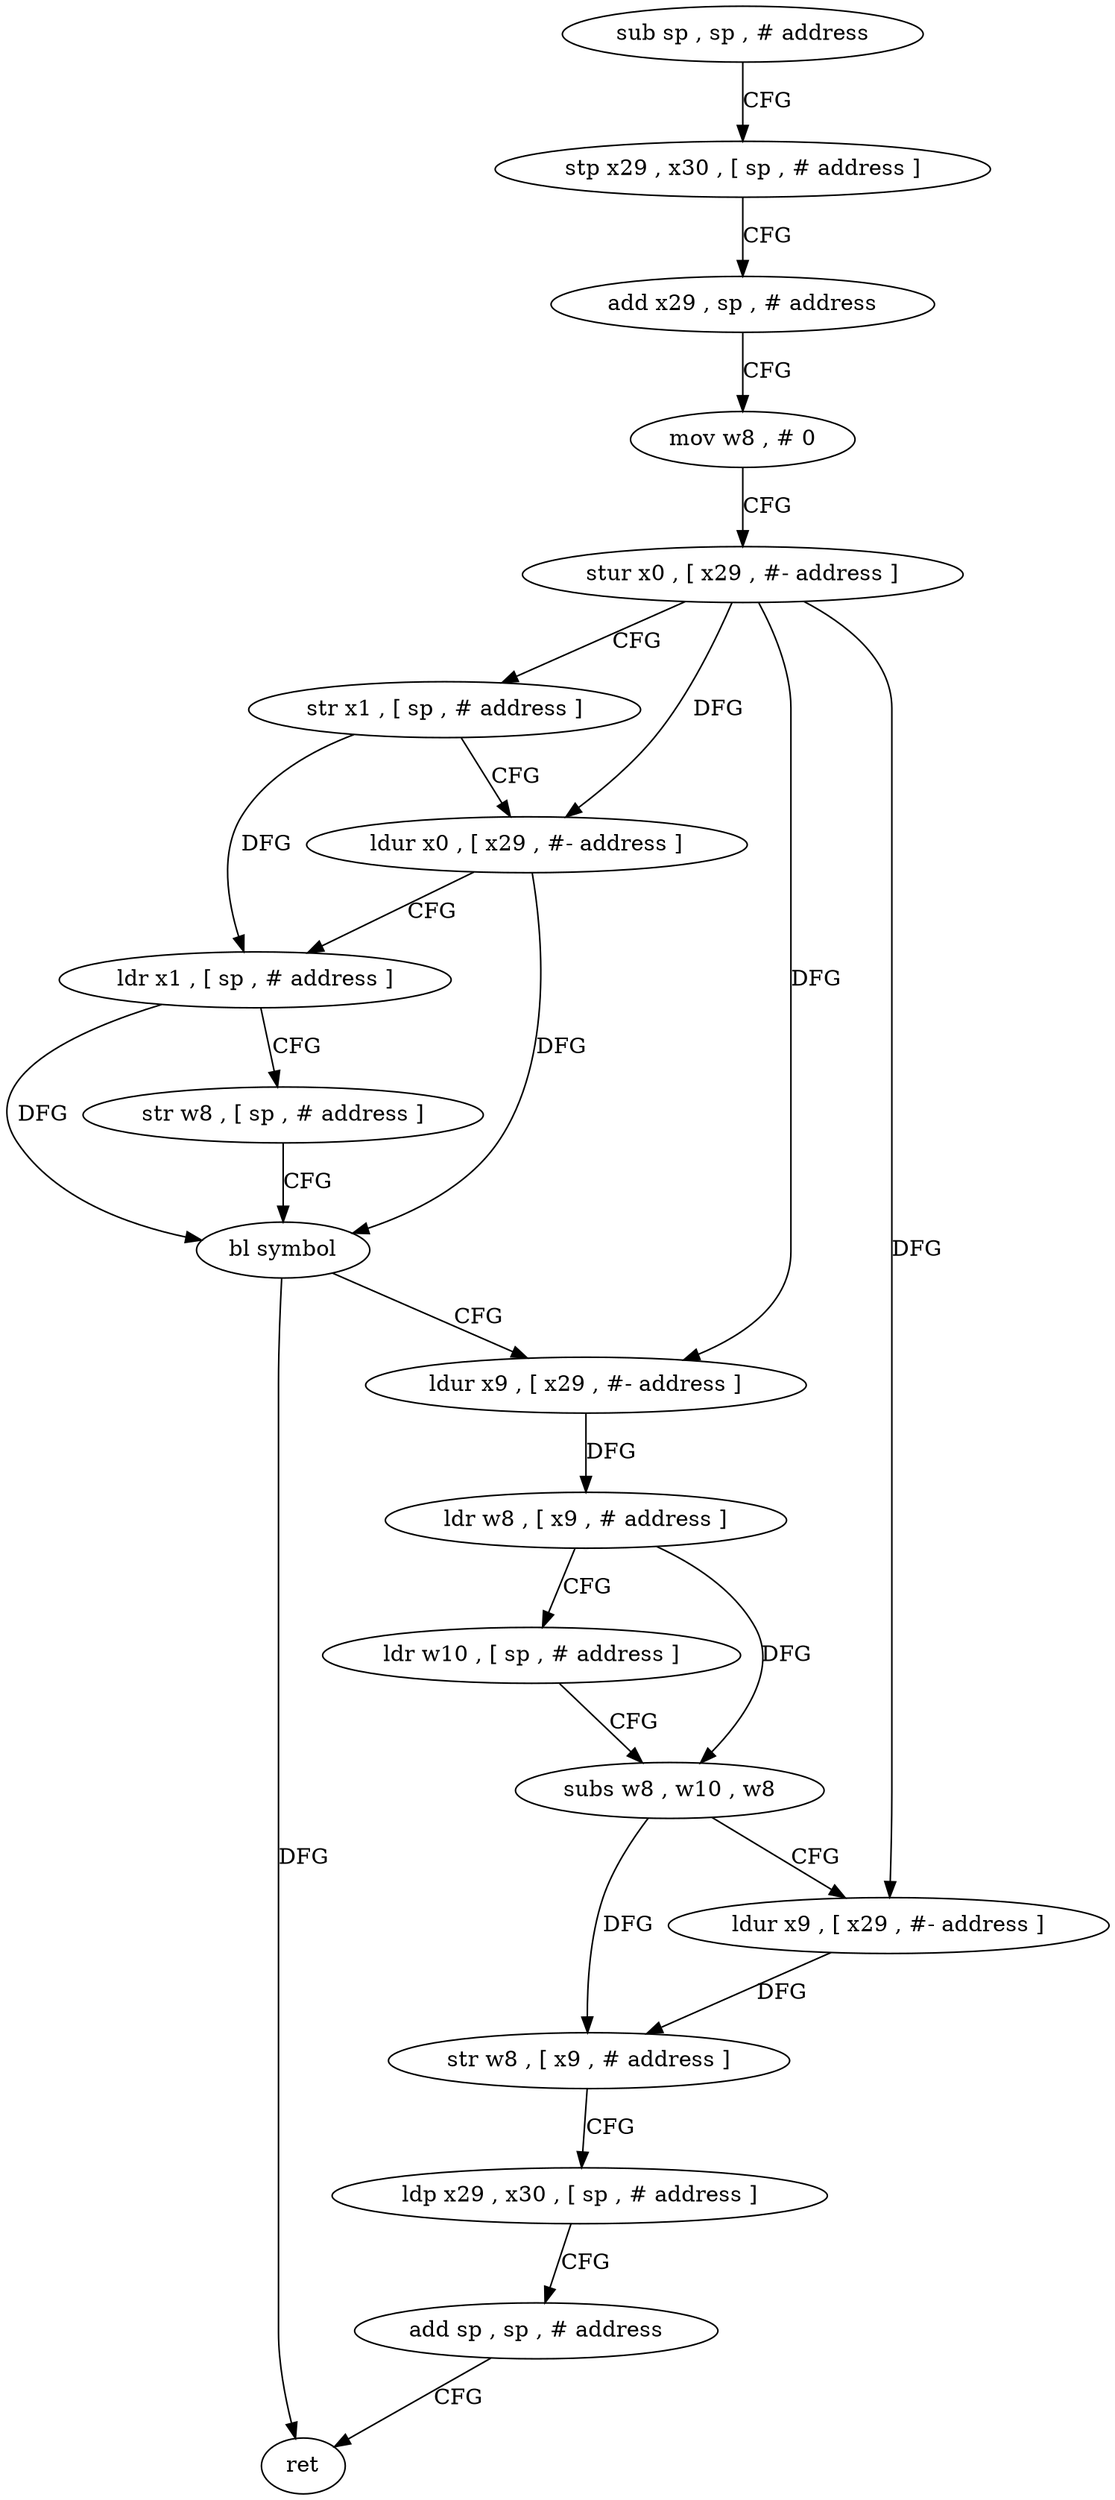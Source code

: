 digraph "func" {
"4249744" [label = "sub sp , sp , # address" ]
"4249748" [label = "stp x29 , x30 , [ sp , # address ]" ]
"4249752" [label = "add x29 , sp , # address" ]
"4249756" [label = "mov w8 , # 0" ]
"4249760" [label = "stur x0 , [ x29 , #- address ]" ]
"4249764" [label = "str x1 , [ sp , # address ]" ]
"4249768" [label = "ldur x0 , [ x29 , #- address ]" ]
"4249772" [label = "ldr x1 , [ sp , # address ]" ]
"4249776" [label = "str w8 , [ sp , # address ]" ]
"4249780" [label = "bl symbol" ]
"4249784" [label = "ldur x9 , [ x29 , #- address ]" ]
"4249788" [label = "ldr w8 , [ x9 , # address ]" ]
"4249792" [label = "ldr w10 , [ sp , # address ]" ]
"4249796" [label = "subs w8 , w10 , w8" ]
"4249800" [label = "ldur x9 , [ x29 , #- address ]" ]
"4249804" [label = "str w8 , [ x9 , # address ]" ]
"4249808" [label = "ldp x29 , x30 , [ sp , # address ]" ]
"4249812" [label = "add sp , sp , # address" ]
"4249816" [label = "ret" ]
"4249744" -> "4249748" [ label = "CFG" ]
"4249748" -> "4249752" [ label = "CFG" ]
"4249752" -> "4249756" [ label = "CFG" ]
"4249756" -> "4249760" [ label = "CFG" ]
"4249760" -> "4249764" [ label = "CFG" ]
"4249760" -> "4249768" [ label = "DFG" ]
"4249760" -> "4249784" [ label = "DFG" ]
"4249760" -> "4249800" [ label = "DFG" ]
"4249764" -> "4249768" [ label = "CFG" ]
"4249764" -> "4249772" [ label = "DFG" ]
"4249768" -> "4249772" [ label = "CFG" ]
"4249768" -> "4249780" [ label = "DFG" ]
"4249772" -> "4249776" [ label = "CFG" ]
"4249772" -> "4249780" [ label = "DFG" ]
"4249776" -> "4249780" [ label = "CFG" ]
"4249780" -> "4249784" [ label = "CFG" ]
"4249780" -> "4249816" [ label = "DFG" ]
"4249784" -> "4249788" [ label = "DFG" ]
"4249788" -> "4249792" [ label = "CFG" ]
"4249788" -> "4249796" [ label = "DFG" ]
"4249792" -> "4249796" [ label = "CFG" ]
"4249796" -> "4249800" [ label = "CFG" ]
"4249796" -> "4249804" [ label = "DFG" ]
"4249800" -> "4249804" [ label = "DFG" ]
"4249804" -> "4249808" [ label = "CFG" ]
"4249808" -> "4249812" [ label = "CFG" ]
"4249812" -> "4249816" [ label = "CFG" ]
}
